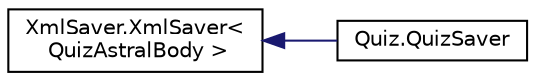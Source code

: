 digraph "类继承关系图"
{
 // INTERACTIVE_SVG=YES
 // LATEX_PDF_SIZE
  edge [fontname="Helvetica",fontsize="10",labelfontname="Helvetica",labelfontsize="10"];
  node [fontname="Helvetica",fontsize="10",shape=record];
  rankdir="LR";
  Node0 [label="XmlSaver.XmlSaver\<\l QuizAstralBody \>",height=0.2,width=0.4,color="black", fillcolor="white", style="filled",URL="$class_xml_saver_1_1_xml_saver.html",tooltip=" "];
  Node0 -> Node1 [dir="back",color="midnightblue",fontsize="10",style="solid",fontname="Helvetica"];
  Node1 [label="Quiz.QuizSaver",height=0.2,width=0.4,color="black", fillcolor="white", style="filled",URL="$class_quiz_1_1_quiz_saver.html",tooltip="问题保存"];
}
